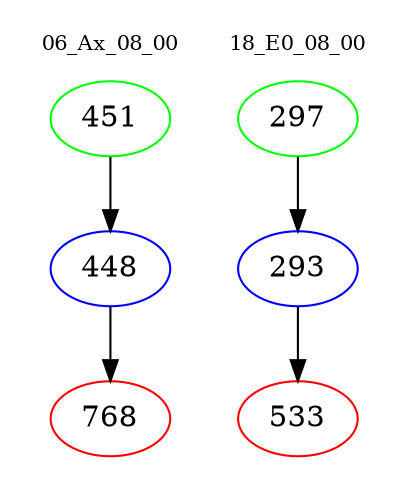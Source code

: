 digraph{
subgraph cluster_0 {
color = white
label = "06_Ax_08_00";
fontsize=10;
T0_451 [label="451", color="green"]
T0_451 -> T0_448 [color="black"]
T0_448 [label="448", color="blue"]
T0_448 -> T0_768 [color="black"]
T0_768 [label="768", color="red"]
}
subgraph cluster_1 {
color = white
label = "18_E0_08_00";
fontsize=10;
T1_297 [label="297", color="green"]
T1_297 -> T1_293 [color="black"]
T1_293 [label="293", color="blue"]
T1_293 -> T1_533 [color="black"]
T1_533 [label="533", color="red"]
}
}
